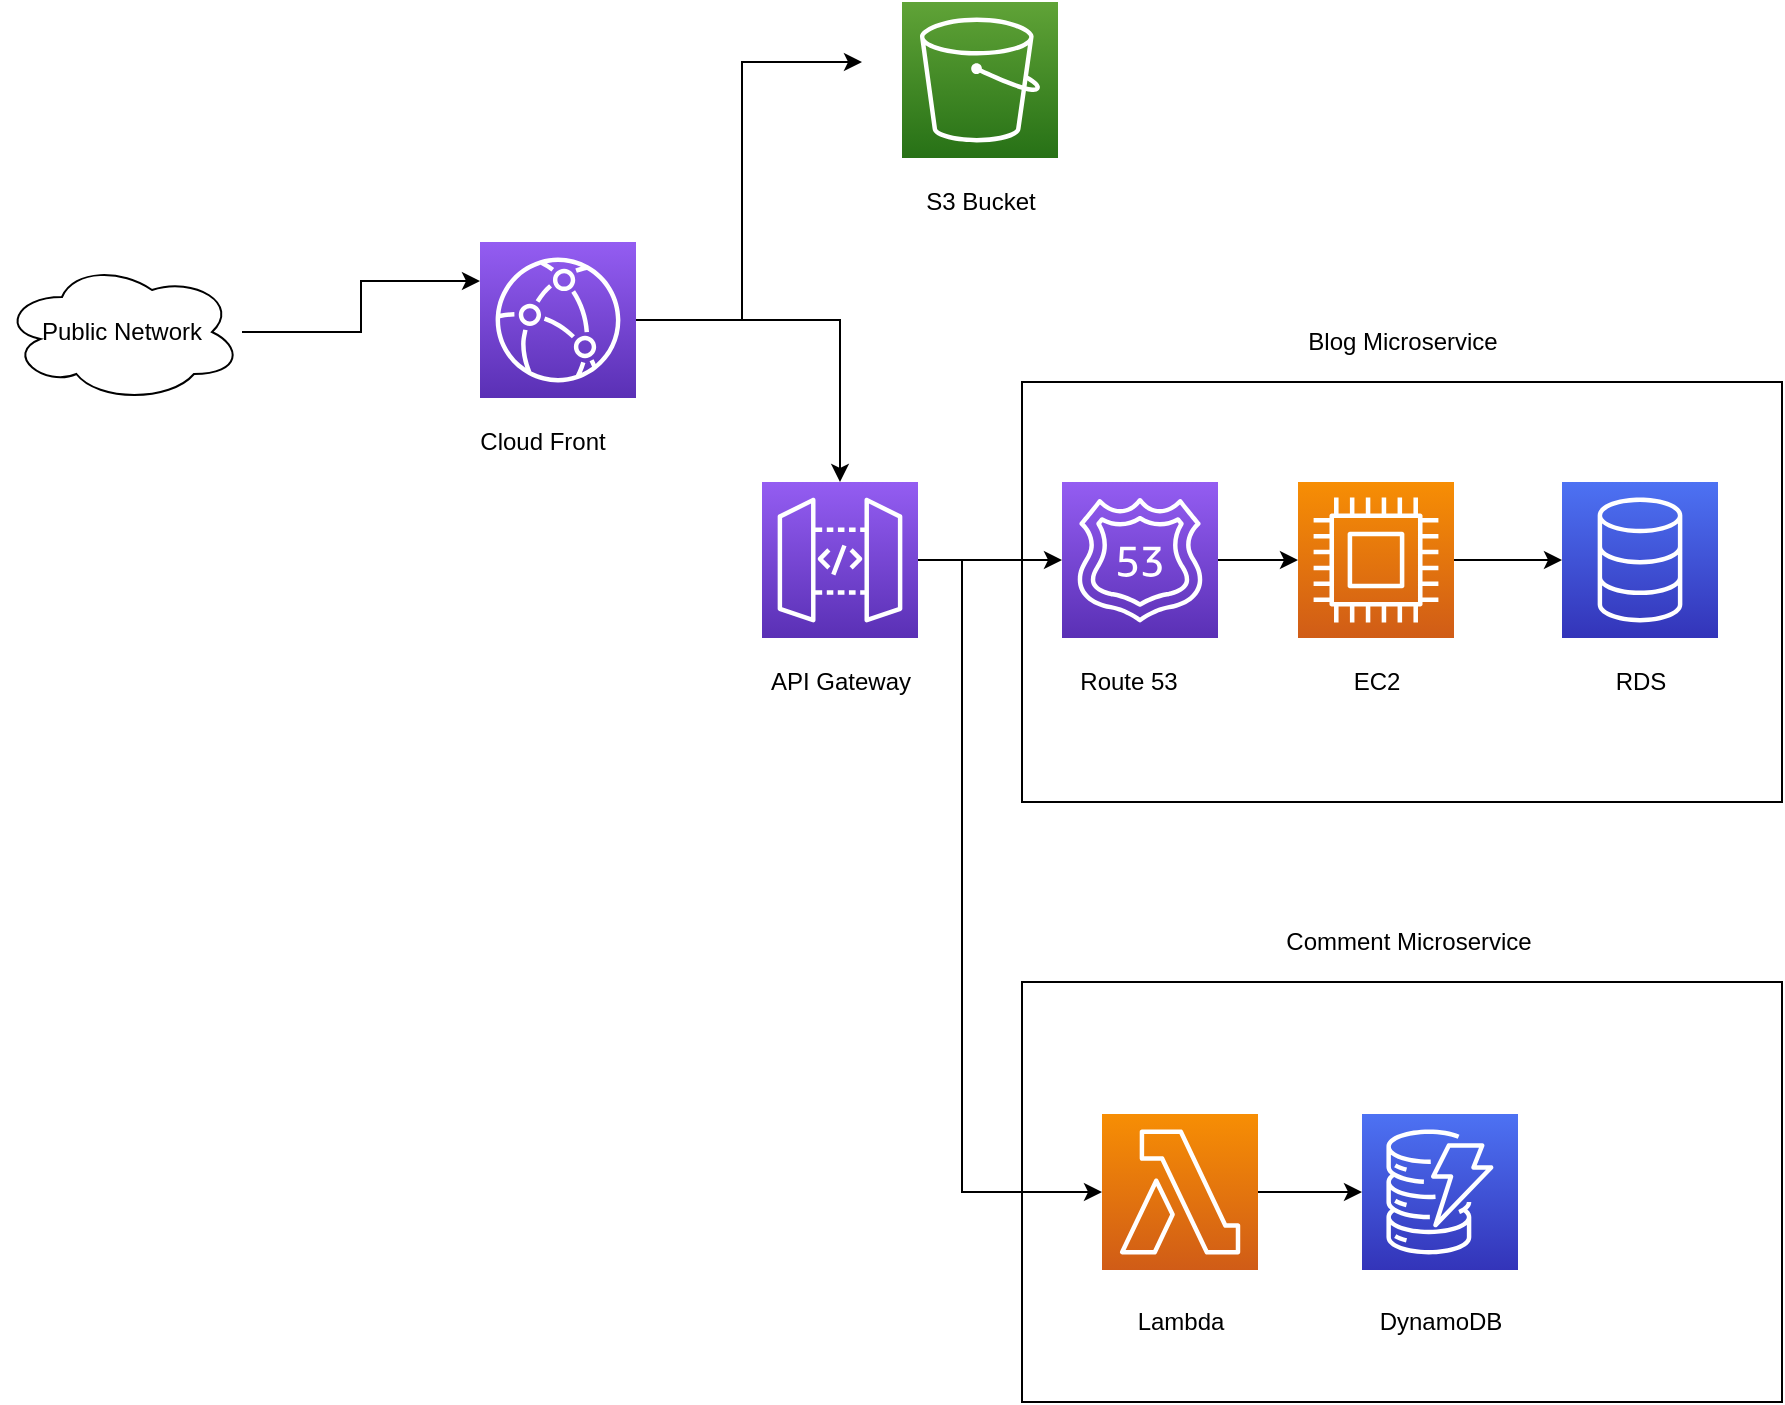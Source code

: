 <mxfile version="15.8.6" type="github"><diagram id="CQF5mv3UIEH1QeDDRuMT" name="Page-1"><mxGraphModel dx="1240" dy="905" grid="1" gridSize="10" guides="1" tooltips="1" connect="1" arrows="1" fold="1" page="1" pageScale="1" pageWidth="850" pageHeight="1100" math="0" shadow="0"><root><mxCell id="0"/><mxCell id="1" parent="0"/><mxCell id="sRSfSPymKkrB_8ZOzE8Y-13" style="edgeStyle=orthogonalEdgeStyle;rounded=0;orthogonalLoop=1;jettySize=auto;html=1;entryX=0;entryY=0.25;entryDx=0;entryDy=0;entryPerimeter=0;" parent="1" source="sRSfSPymKkrB_8ZOzE8Y-2" target="sRSfSPymKkrB_8ZOzE8Y-4" edge="1"><mxGeometry relative="1" as="geometry"/></mxCell><mxCell id="sRSfSPymKkrB_8ZOzE8Y-2" value="Public Network" style="ellipse;shape=cloud;whiteSpace=wrap;html=1;" parent="1" vertex="1"><mxGeometry x="70" y="230" width="120" height="70" as="geometry"/></mxCell><mxCell id="sRSfSPymKkrB_8ZOzE8Y-12" style="edgeStyle=orthogonalEdgeStyle;rounded=0;orthogonalLoop=1;jettySize=auto;html=1;" parent="1" source="sRSfSPymKkrB_8ZOzE8Y-4" target="sRSfSPymKkrB_8ZOzE8Y-9" edge="1"><mxGeometry relative="1" as="geometry"><mxPoint x="410" y="390" as="targetPoint"/></mxGeometry></mxCell><mxCell id="sRSfSPymKkrB_8ZOzE8Y-14" style="edgeStyle=orthogonalEdgeStyle;rounded=0;orthogonalLoop=1;jettySize=auto;html=1;" parent="1" source="sRSfSPymKkrB_8ZOzE8Y-4" edge="1"><mxGeometry relative="1" as="geometry"><mxPoint x="500" y="130" as="targetPoint"/><Array as="points"><mxPoint x="440" y="259"/></Array></mxGeometry></mxCell><mxCell id="sRSfSPymKkrB_8ZOzE8Y-4" value="" style="sketch=0;points=[[0,0,0],[0.25,0,0],[0.5,0,0],[0.75,0,0],[1,0,0],[0,1,0],[0.25,1,0],[0.5,1,0],[0.75,1,0],[1,1,0],[0,0.25,0],[0,0.5,0],[0,0.75,0],[1,0.25,0],[1,0.5,0],[1,0.75,0]];outlineConnect=0;fontColor=#232F3E;gradientColor=#945DF2;gradientDirection=north;fillColor=#5A30B5;strokeColor=#ffffff;dashed=0;verticalLabelPosition=bottom;verticalAlign=top;align=center;html=1;fontSize=12;fontStyle=0;aspect=fixed;shape=mxgraph.aws4.resourceIcon;resIcon=mxgraph.aws4.cloudfront;" parent="1" vertex="1"><mxGeometry x="309" y="220" width="78" height="78" as="geometry"/></mxCell><mxCell id="sRSfSPymKkrB_8ZOzE8Y-7" value="Cloud Front" style="text;html=1;align=center;verticalAlign=middle;resizable=0;points=[];autosize=1;strokeColor=none;fillColor=none;" parent="1" vertex="1"><mxGeometry x="300" y="310" width="80" height="20" as="geometry"/></mxCell><mxCell id="sRSfSPymKkrB_8ZOzE8Y-20" style="edgeStyle=orthogonalEdgeStyle;rounded=0;orthogonalLoop=1;jettySize=auto;html=1;entryX=0;entryY=0.5;entryDx=0;entryDy=0;entryPerimeter=0;" parent="1" source="sRSfSPymKkrB_8ZOzE8Y-9" target="sRSfSPymKkrB_8ZOzE8Y-18" edge="1"><mxGeometry relative="1" as="geometry"/></mxCell><mxCell id="SuC6D9gLilT_tV-KuxKp-3" style="edgeStyle=orthogonalEdgeStyle;rounded=0;orthogonalLoop=1;jettySize=auto;html=1;exitX=1;exitY=0.5;exitDx=0;exitDy=0;exitPerimeter=0;entryX=0;entryY=0.5;entryDx=0;entryDy=0;entryPerimeter=0;" edge="1" parent="1" source="sRSfSPymKkrB_8ZOzE8Y-9" target="SuC6D9gLilT_tV-KuxKp-7"><mxGeometry relative="1" as="geometry"><mxPoint x="580" y="730" as="targetPoint"/><Array as="points"><mxPoint x="550" y="379"/><mxPoint x="550" y="695"/></Array></mxGeometry></mxCell><mxCell id="sRSfSPymKkrB_8ZOzE8Y-9" value="" style="sketch=0;points=[[0,0,0],[0.25,0,0],[0.5,0,0],[0.75,0,0],[1,0,0],[0,1,0],[0.25,1,0],[0.5,1,0],[0.75,1,0],[1,1,0],[0,0.25,0],[0,0.5,0],[0,0.75,0],[1,0.25,0],[1,0.5,0],[1,0.75,0]];outlineConnect=0;fontColor=#232F3E;gradientColor=#945DF2;gradientDirection=north;fillColor=#5A30B5;strokeColor=#ffffff;dashed=0;verticalLabelPosition=bottom;verticalAlign=top;align=center;html=1;fontSize=12;fontStyle=0;aspect=fixed;shape=mxgraph.aws4.resourceIcon;resIcon=mxgraph.aws4.api_gateway;" parent="1" vertex="1"><mxGeometry x="450" y="340" width="78" height="78" as="geometry"/></mxCell><mxCell id="sRSfSPymKkrB_8ZOzE8Y-11" value="API Gateway" style="text;html=1;align=center;verticalAlign=middle;resizable=0;points=[];autosize=1;strokeColor=none;fillColor=none;" parent="1" vertex="1"><mxGeometry x="444" y="430" width="90" height="20" as="geometry"/></mxCell><mxCell id="sRSfSPymKkrB_8ZOzE8Y-15" value="" style="sketch=0;points=[[0,0,0],[0.25,0,0],[0.5,0,0],[0.75,0,0],[1,0,0],[0,1,0],[0.25,1,0],[0.5,1,0],[0.75,1,0],[1,1,0],[0,0.25,0],[0,0.5,0],[0,0.75,0],[1,0.25,0],[1,0.5,0],[1,0.75,0]];outlineConnect=0;fontColor=#232F3E;gradientColor=#60A337;gradientDirection=north;fillColor=#277116;strokeColor=#ffffff;dashed=0;verticalLabelPosition=bottom;verticalAlign=top;align=center;html=1;fontSize=12;fontStyle=0;aspect=fixed;shape=mxgraph.aws4.resourceIcon;resIcon=mxgraph.aws4.s3;" parent="1" vertex="1"><mxGeometry x="520" y="100" width="78" height="78" as="geometry"/></mxCell><mxCell id="sRSfSPymKkrB_8ZOzE8Y-17" value="S3 Bucket" style="text;html=1;align=center;verticalAlign=middle;resizable=0;points=[];autosize=1;strokeColor=none;fillColor=none;" parent="1" vertex="1"><mxGeometry x="524" y="190" width="70" height="20" as="geometry"/></mxCell><mxCell id="sRSfSPymKkrB_8ZOzE8Y-22" style="edgeStyle=orthogonalEdgeStyle;rounded=0;orthogonalLoop=1;jettySize=auto;html=1;entryX=0;entryY=0.5;entryDx=0;entryDy=0;entryPerimeter=0;" parent="1" source="sRSfSPymKkrB_8ZOzE8Y-18" target="sRSfSPymKkrB_8ZOzE8Y-21" edge="1"><mxGeometry relative="1" as="geometry"/></mxCell><mxCell id="sRSfSPymKkrB_8ZOzE8Y-18" value="" style="sketch=0;points=[[0,0,0],[0.25,0,0],[0.5,0,0],[0.75,0,0],[1,0,0],[0,1,0],[0.25,1,0],[0.5,1,0],[0.75,1,0],[1,1,0],[0,0.25,0],[0,0.5,0],[0,0.75,0],[1,0.25,0],[1,0.5,0],[1,0.75,0]];outlineConnect=0;fontColor=#232F3E;gradientColor=#945DF2;gradientDirection=north;fillColor=#5A30B5;strokeColor=#ffffff;dashed=0;verticalLabelPosition=bottom;verticalAlign=top;align=center;html=1;fontSize=12;fontStyle=0;aspect=fixed;shape=mxgraph.aws4.resourceIcon;resIcon=mxgraph.aws4.route_53;" parent="1" vertex="1"><mxGeometry x="600" y="340" width="78" height="78" as="geometry"/></mxCell><mxCell id="sRSfSPymKkrB_8ZOzE8Y-19" value="Route 53&lt;br&gt;" style="text;html=1;align=center;verticalAlign=middle;resizable=0;points=[];autosize=1;strokeColor=none;fillColor=none;" parent="1" vertex="1"><mxGeometry x="603" y="430" width="60" height="20" as="geometry"/></mxCell><mxCell id="sRSfSPymKkrB_8ZOzE8Y-24" style="edgeStyle=orthogonalEdgeStyle;rounded=0;orthogonalLoop=1;jettySize=auto;html=1;" parent="1" source="sRSfSPymKkrB_8ZOzE8Y-21" edge="1"><mxGeometry relative="1" as="geometry"><mxPoint x="850" y="379" as="targetPoint"/></mxGeometry></mxCell><mxCell id="sRSfSPymKkrB_8ZOzE8Y-21" value="" style="sketch=0;points=[[0,0,0],[0.25,0,0],[0.5,0,0],[0.75,0,0],[1,0,0],[0,1,0],[0.25,1,0],[0.5,1,0],[0.75,1,0],[1,1,0],[0,0.25,0],[0,0.5,0],[0,0.75,0],[1,0.25,0],[1,0.5,0],[1,0.75,0]];outlineConnect=0;fontColor=#232F3E;gradientColor=#F78E04;gradientDirection=north;fillColor=#D05C17;strokeColor=#ffffff;dashed=0;verticalLabelPosition=bottom;verticalAlign=top;align=center;html=1;fontSize=12;fontStyle=0;aspect=fixed;shape=mxgraph.aws4.resourceIcon;resIcon=mxgraph.aws4.compute;" parent="1" vertex="1"><mxGeometry x="718" y="340" width="78" height="78" as="geometry"/></mxCell><mxCell id="sRSfSPymKkrB_8ZOzE8Y-23" value="EC2" style="text;html=1;align=center;verticalAlign=middle;resizable=0;points=[];autosize=1;strokeColor=none;fillColor=none;" parent="1" vertex="1"><mxGeometry x="737" y="430" width="40" height="20" as="geometry"/></mxCell><mxCell id="sRSfSPymKkrB_8ZOzE8Y-25" value="" style="sketch=0;points=[[0,0,0],[0.25,0,0],[0.5,0,0],[0.75,0,0],[1,0,0],[0,1,0],[0.25,1,0],[0.5,1,0],[0.75,1,0],[1,1,0],[0,0.25,0],[0,0.5,0],[0,0.75,0],[1,0.25,0],[1,0.5,0],[1,0.75,0]];outlineConnect=0;fontColor=#232F3E;gradientColor=#4D72F3;gradientDirection=north;fillColor=#3334B9;strokeColor=#ffffff;dashed=0;verticalLabelPosition=bottom;verticalAlign=top;align=center;html=1;fontSize=12;fontStyle=0;aspect=fixed;shape=mxgraph.aws4.resourceIcon;resIcon=mxgraph.aws4.database;" parent="1" vertex="1"><mxGeometry x="850" y="340" width="78" height="78" as="geometry"/></mxCell><mxCell id="sRSfSPymKkrB_8ZOzE8Y-26" value="RDS" style="text;html=1;align=center;verticalAlign=middle;resizable=0;points=[];autosize=1;strokeColor=none;fillColor=none;" parent="1" vertex="1"><mxGeometry x="869" y="430" width="40" height="20" as="geometry"/></mxCell><mxCell id="sRSfSPymKkrB_8ZOzE8Y-27" value="" style="whiteSpace=wrap;html=1;fillColor=none;" parent="1" vertex="1"><mxGeometry x="580" y="290" width="380" height="210" as="geometry"/></mxCell><mxCell id="sRSfSPymKkrB_8ZOzE8Y-28" value="Blog Microservice" style="text;html=1;align=center;verticalAlign=middle;resizable=0;points=[];autosize=1;strokeColor=none;fillColor=none;" parent="1" vertex="1"><mxGeometry x="715" y="260" width="110" height="20" as="geometry"/></mxCell><mxCell id="SuC6D9gLilT_tV-KuxKp-2" value="" style="whiteSpace=wrap;html=1;fillColor=none;" vertex="1" parent="1"><mxGeometry x="580" y="590" width="380" height="210" as="geometry"/></mxCell><mxCell id="SuC6D9gLilT_tV-KuxKp-6" value="Comment Microservice" style="text;html=1;align=center;verticalAlign=middle;resizable=0;points=[];autosize=1;strokeColor=none;fillColor=none;" vertex="1" parent="1"><mxGeometry x="703" y="560" width="140" height="20" as="geometry"/></mxCell><mxCell id="SuC6D9gLilT_tV-KuxKp-12" style="edgeStyle=orthogonalEdgeStyle;rounded=0;orthogonalLoop=1;jettySize=auto;html=1;entryX=0;entryY=0.5;entryDx=0;entryDy=0;entryPerimeter=0;" edge="1" parent="1" source="SuC6D9gLilT_tV-KuxKp-7" target="SuC6D9gLilT_tV-KuxKp-9"><mxGeometry relative="1" as="geometry"/></mxCell><mxCell id="SuC6D9gLilT_tV-KuxKp-7" value="" style="sketch=0;points=[[0,0,0],[0.25,0,0],[0.5,0,0],[0.75,0,0],[1,0,0],[0,1,0],[0.25,1,0],[0.5,1,0],[0.75,1,0],[1,1,0],[0,0.25,0],[0,0.5,0],[0,0.75,0],[1,0.25,0],[1,0.5,0],[1,0.75,0]];outlineConnect=0;fontColor=#232F3E;gradientColor=#F78E04;gradientDirection=north;fillColor=#D05C17;strokeColor=#ffffff;dashed=0;verticalLabelPosition=bottom;verticalAlign=top;align=center;html=1;fontSize=12;fontStyle=0;aspect=fixed;shape=mxgraph.aws4.resourceIcon;resIcon=mxgraph.aws4.lambda;" vertex="1" parent="1"><mxGeometry x="620" y="656" width="78" height="78" as="geometry"/></mxCell><mxCell id="SuC6D9gLilT_tV-KuxKp-8" value="Lambda" style="text;html=1;align=center;verticalAlign=middle;resizable=0;points=[];autosize=1;strokeColor=none;fillColor=none;" vertex="1" parent="1"><mxGeometry x="629" y="750" width="60" height="20" as="geometry"/></mxCell><mxCell id="SuC6D9gLilT_tV-KuxKp-9" value="" style="sketch=0;points=[[0,0,0],[0.25,0,0],[0.5,0,0],[0.75,0,0],[1,0,0],[0,1,0],[0.25,1,0],[0.5,1,0],[0.75,1,0],[1,1,0],[0,0.25,0],[0,0.5,0],[0,0.75,0],[1,0.25,0],[1,0.5,0],[1,0.75,0]];outlineConnect=0;fontColor=#232F3E;gradientColor=#4D72F3;gradientDirection=north;fillColor=#3334B9;strokeColor=#ffffff;dashed=0;verticalLabelPosition=bottom;verticalAlign=top;align=center;html=1;fontSize=12;fontStyle=0;aspect=fixed;shape=mxgraph.aws4.resourceIcon;resIcon=mxgraph.aws4.dynamodb;" vertex="1" parent="1"><mxGeometry x="750" y="656" width="78" height="78" as="geometry"/></mxCell><mxCell id="SuC6D9gLilT_tV-KuxKp-10" value="DynamoDB" style="text;html=1;align=center;verticalAlign=middle;resizable=0;points=[];autosize=1;strokeColor=none;fillColor=none;" vertex="1" parent="1"><mxGeometry x="749" y="750" width="80" height="20" as="geometry"/></mxCell></root></mxGraphModel></diagram></mxfile>